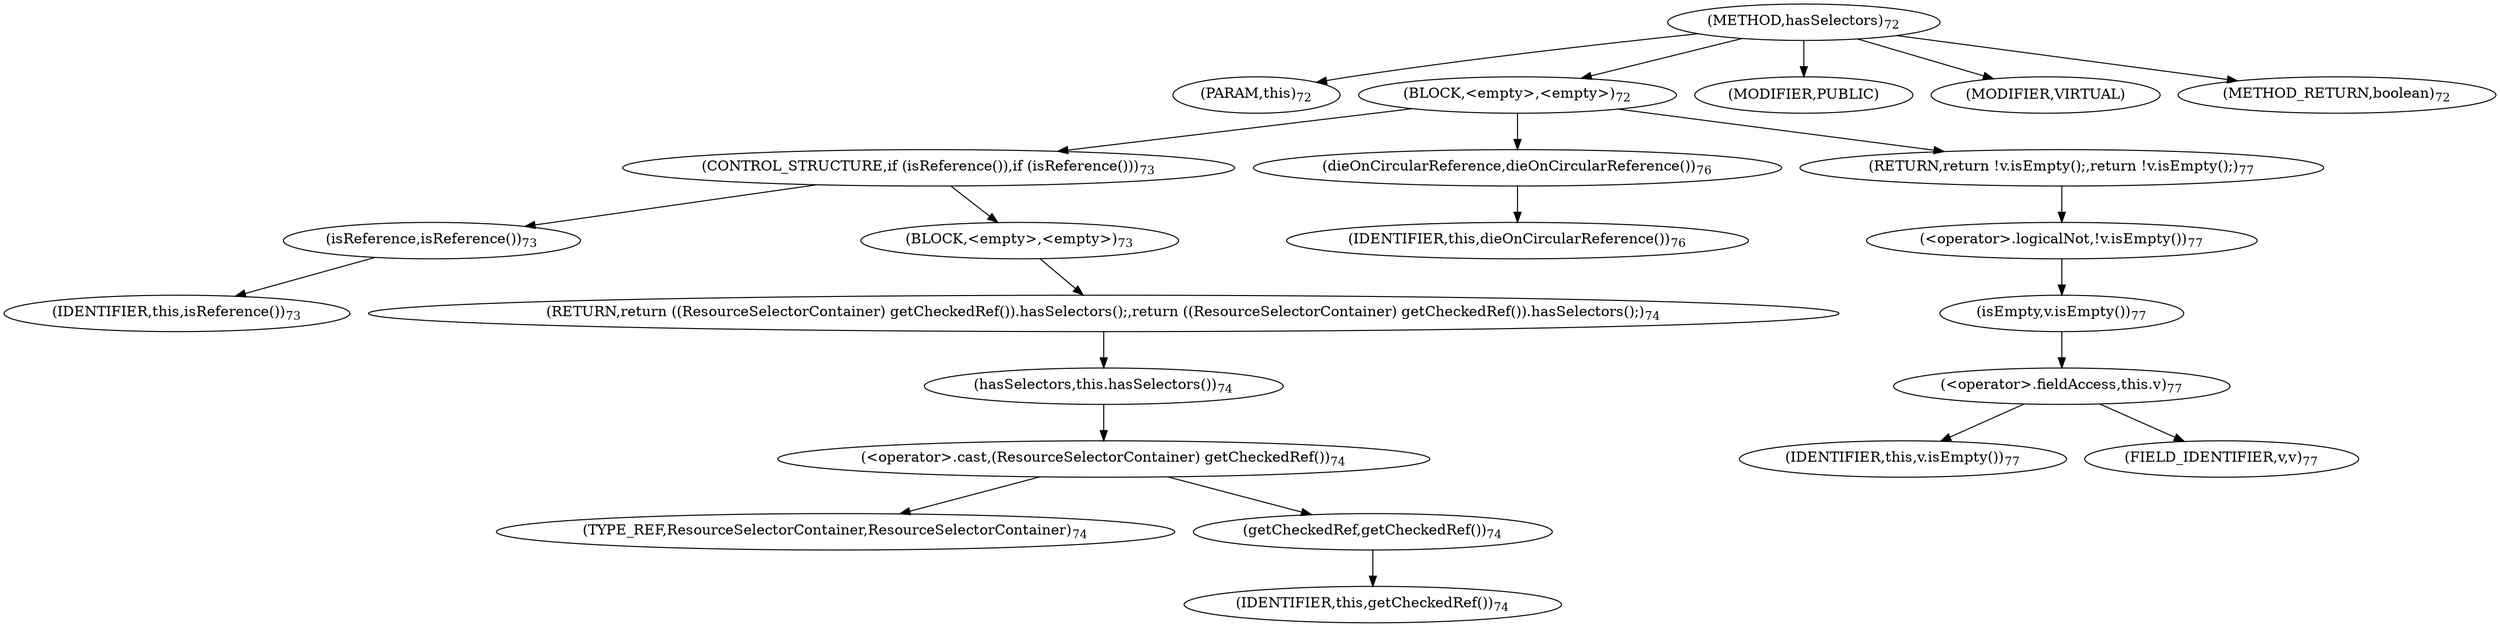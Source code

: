 digraph "hasSelectors" {  
"106" [label = <(METHOD,hasSelectors)<SUB>72</SUB>> ]
"10" [label = <(PARAM,this)<SUB>72</SUB>> ]
"107" [label = <(BLOCK,&lt;empty&gt;,&lt;empty&gt;)<SUB>72</SUB>> ]
"108" [label = <(CONTROL_STRUCTURE,if (isReference()),if (isReference()))<SUB>73</SUB>> ]
"109" [label = <(isReference,isReference())<SUB>73</SUB>> ]
"9" [label = <(IDENTIFIER,this,isReference())<SUB>73</SUB>> ]
"110" [label = <(BLOCK,&lt;empty&gt;,&lt;empty&gt;)<SUB>73</SUB>> ]
"111" [label = <(RETURN,return ((ResourceSelectorContainer) getCheckedRef()).hasSelectors();,return ((ResourceSelectorContainer) getCheckedRef()).hasSelectors();)<SUB>74</SUB>> ]
"112" [label = <(hasSelectors,this.hasSelectors())<SUB>74</SUB>> ]
"113" [label = <(&lt;operator&gt;.cast,(ResourceSelectorContainer) getCheckedRef())<SUB>74</SUB>> ]
"114" [label = <(TYPE_REF,ResourceSelectorContainer,ResourceSelectorContainer)<SUB>74</SUB>> ]
"115" [label = <(getCheckedRef,getCheckedRef())<SUB>74</SUB>> ]
"11" [label = <(IDENTIFIER,this,getCheckedRef())<SUB>74</SUB>> ]
"116" [label = <(dieOnCircularReference,dieOnCircularReference())<SUB>76</SUB>> ]
"12" [label = <(IDENTIFIER,this,dieOnCircularReference())<SUB>76</SUB>> ]
"117" [label = <(RETURN,return !v.isEmpty();,return !v.isEmpty();)<SUB>77</SUB>> ]
"118" [label = <(&lt;operator&gt;.logicalNot,!v.isEmpty())<SUB>77</SUB>> ]
"119" [label = <(isEmpty,v.isEmpty())<SUB>77</SUB>> ]
"120" [label = <(&lt;operator&gt;.fieldAccess,this.v)<SUB>77</SUB>> ]
"121" [label = <(IDENTIFIER,this,v.isEmpty())<SUB>77</SUB>> ]
"122" [label = <(FIELD_IDENTIFIER,v,v)<SUB>77</SUB>> ]
"123" [label = <(MODIFIER,PUBLIC)> ]
"124" [label = <(MODIFIER,VIRTUAL)> ]
"125" [label = <(METHOD_RETURN,boolean)<SUB>72</SUB>> ]
  "106" -> "10" 
  "106" -> "107" 
  "106" -> "123" 
  "106" -> "124" 
  "106" -> "125" 
  "107" -> "108" 
  "107" -> "116" 
  "107" -> "117" 
  "108" -> "109" 
  "108" -> "110" 
  "109" -> "9" 
  "110" -> "111" 
  "111" -> "112" 
  "112" -> "113" 
  "113" -> "114" 
  "113" -> "115" 
  "115" -> "11" 
  "116" -> "12" 
  "117" -> "118" 
  "118" -> "119" 
  "119" -> "120" 
  "120" -> "121" 
  "120" -> "122" 
}

